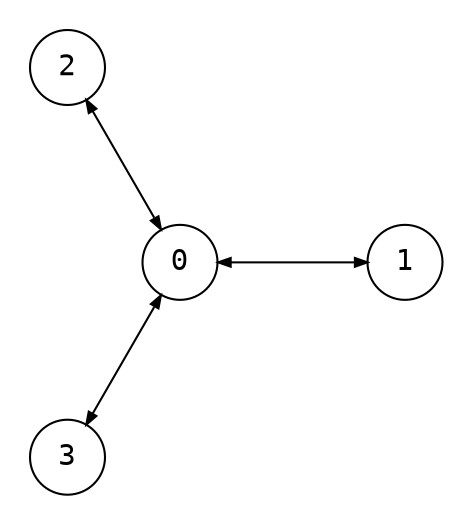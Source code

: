 digraph {
    node [shape=circle, fontname="monospace"];
    edge [arrowsize=0.6];
    layout=circo;
    pad=0.2;

    subgraph cluster_0 {
        0;
    }

    subgraph cluster_1 {
        1, 2, 3;
    }

    0 -> {1, 2, 3} [dir="both"];
}